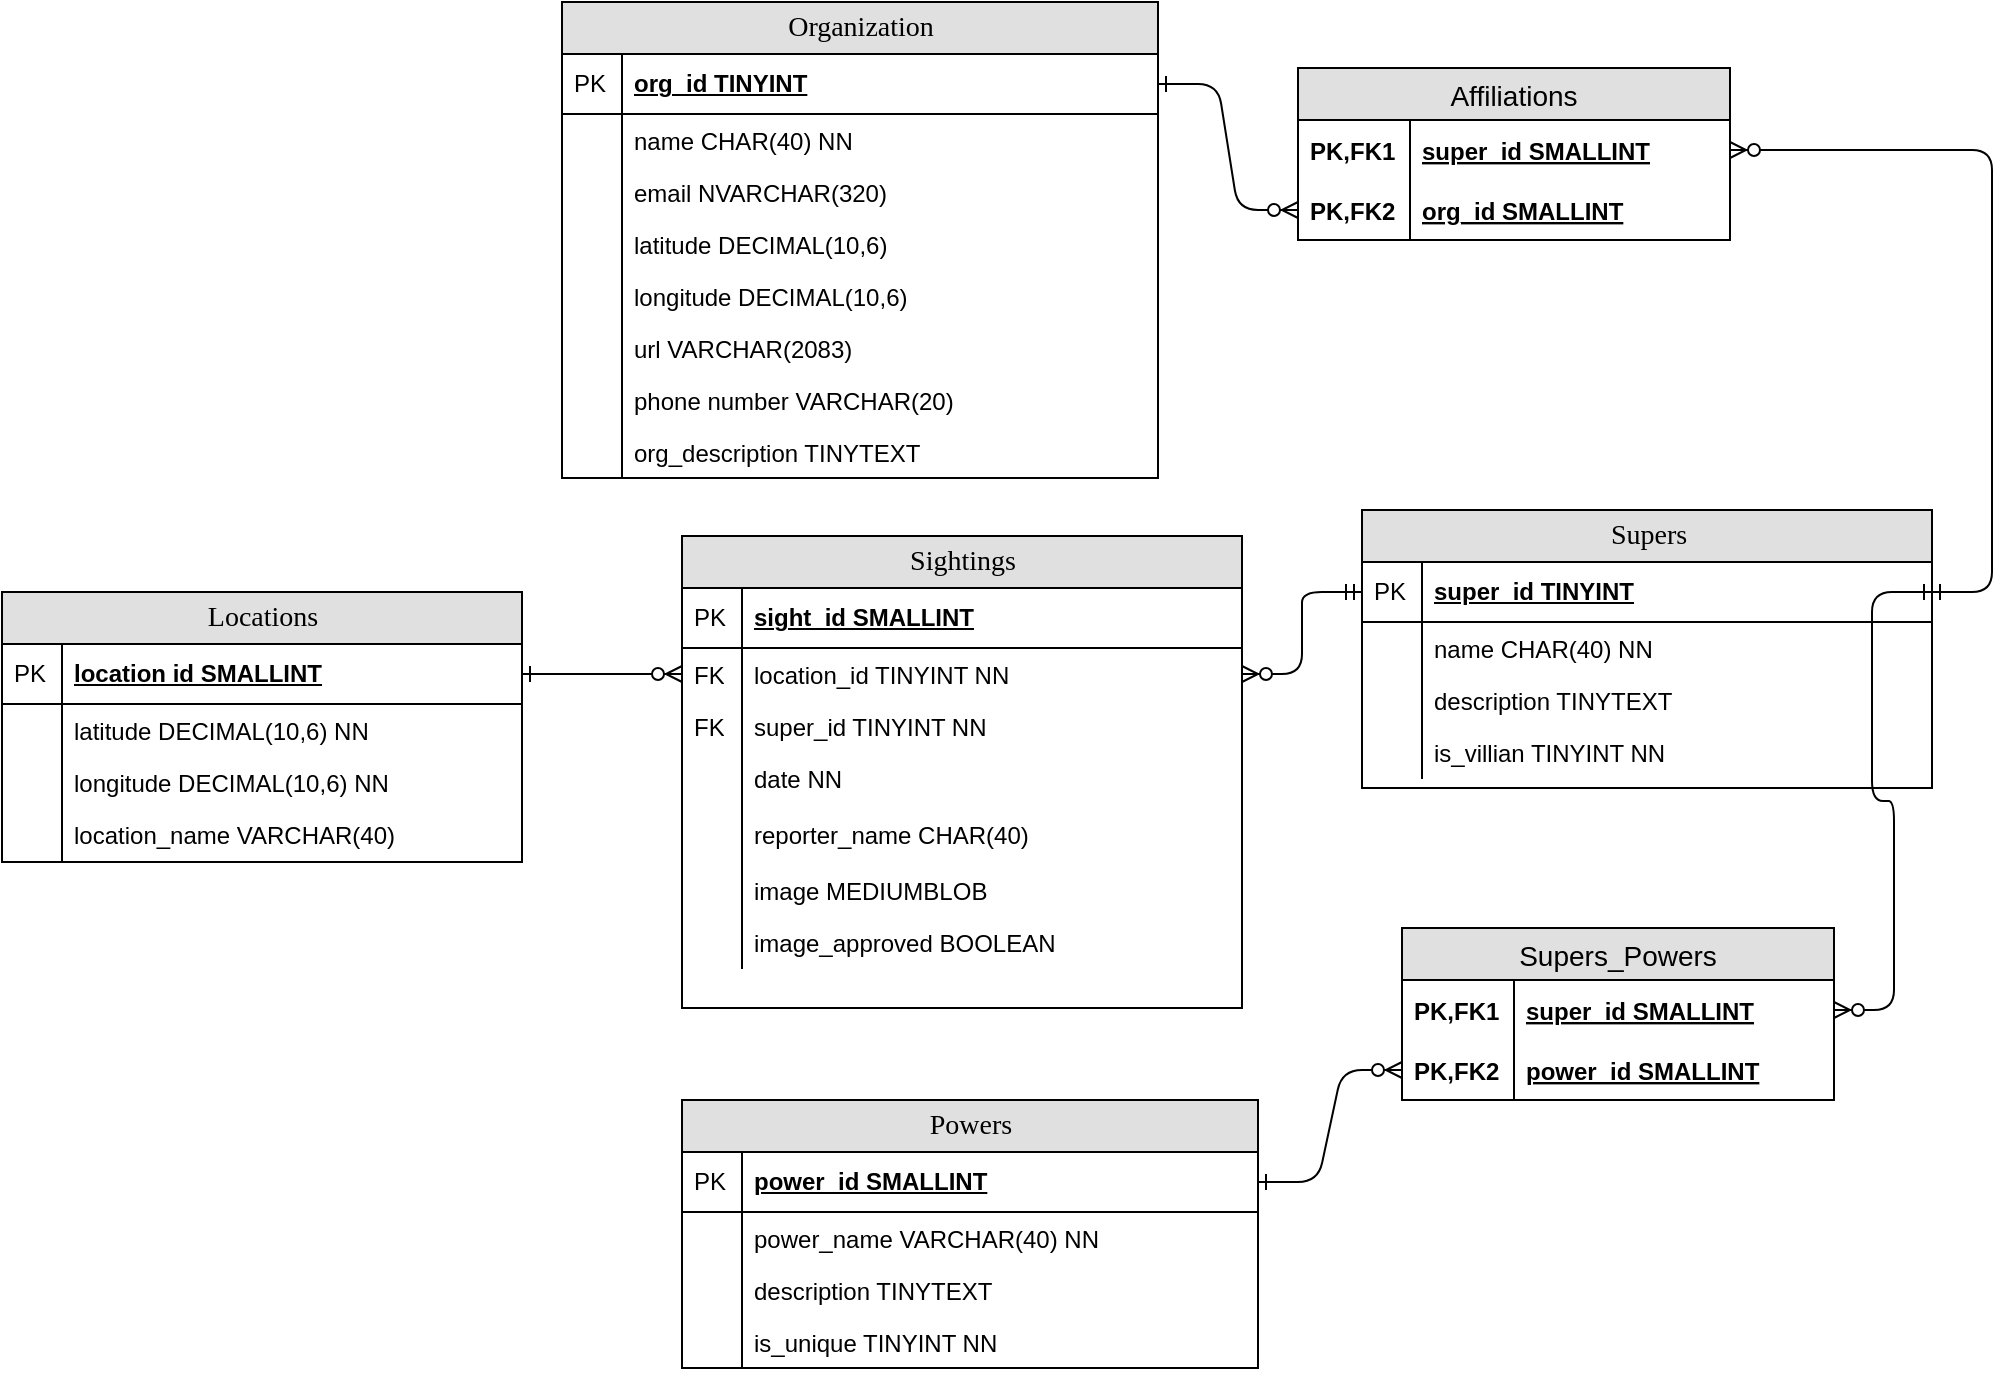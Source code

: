 <mxfile version="12.1.0" type="github" pages="1"><diagram name="Page-1" id="e56a1550-8fbb-45ad-956c-1786394a9013"><mxGraphModel dx="673" dy="410" grid="1" gridSize="10" guides="1" tooltips="1" connect="1" arrows="1" fold="1" page="1" pageScale="1" pageWidth="1100" pageHeight="850" background="#ffffff" math="0" shadow="0"><root><mxCell id="0"/><mxCell id="1" parent="0"/><mxCell id="lPYnelI1sP297a4ok-W2-129" value="Powers" style="swimlane;html=1;fontStyle=0;childLayout=stackLayout;horizontal=1;startSize=26;fillColor=#e0e0e0;horizontalStack=0;resizeParent=1;resizeLast=0;collapsible=1;marginBottom=0;swimlaneFillColor=#ffffff;align=center;rounded=0;shadow=0;comic=0;labelBackgroundColor=none;strokeColor=#000000;strokeWidth=1;fontFamily=Verdana;fontSize=14;fontColor=#000000;" parent="1" vertex="1"><mxGeometry x="370" y="576" width="288" height="134" as="geometry"/></mxCell><mxCell id="lPYnelI1sP297a4ok-W2-130" value="power_id SMALLINT" style="shape=partialRectangle;top=0;left=0;right=0;bottom=1;html=1;align=left;verticalAlign=middle;fillColor=none;spacingLeft=34;spacingRight=4;whiteSpace=wrap;overflow=hidden;rotatable=0;points=[[0,0.5],[1,0.5]];portConstraint=eastwest;dropTarget=0;fontStyle=5;" parent="lPYnelI1sP297a4ok-W2-129" vertex="1"><mxGeometry y="26" width="288" height="30" as="geometry"/></mxCell><mxCell id="lPYnelI1sP297a4ok-W2-131" value="PK" style="shape=partialRectangle;top=0;left=0;bottom=0;html=1;fillColor=none;align=left;verticalAlign=middle;spacingLeft=4;spacingRight=4;whiteSpace=wrap;overflow=hidden;rotatable=0;points=[];portConstraint=eastwest;part=1;" parent="lPYnelI1sP297a4ok-W2-130" vertex="1" connectable="0"><mxGeometry width="30" height="30" as="geometry"/></mxCell><mxCell id="lPYnelI1sP297a4ok-W2-132" value="power_name VARCHAR(40) NN" style="shape=partialRectangle;top=0;left=0;right=0;bottom=0;html=1;align=left;verticalAlign=top;fillColor=none;spacingLeft=34;spacingRight=4;whiteSpace=wrap;overflow=hidden;rotatable=0;points=[[0,0.5],[1,0.5]];portConstraint=eastwest;dropTarget=0;" parent="lPYnelI1sP297a4ok-W2-129" vertex="1"><mxGeometry y="56" width="288" height="26" as="geometry"/></mxCell><mxCell id="lPYnelI1sP297a4ok-W2-133" value="" style="shape=partialRectangle;top=0;left=0;bottom=0;html=1;fillColor=none;align=left;verticalAlign=top;spacingLeft=4;spacingRight=4;whiteSpace=wrap;overflow=hidden;rotatable=0;points=[];portConstraint=eastwest;part=1;" parent="lPYnelI1sP297a4ok-W2-132" vertex="1" connectable="0"><mxGeometry width="30" height="26" as="geometry"/></mxCell><mxCell id="lPYnelI1sP297a4ok-W2-134" value="description TINYTEXT" style="shape=partialRectangle;top=0;left=0;right=0;bottom=0;html=1;align=left;verticalAlign=top;fillColor=none;spacingLeft=34;spacingRight=4;whiteSpace=wrap;overflow=hidden;rotatable=0;points=[[0,0.5],[1,0.5]];portConstraint=eastwest;dropTarget=0;" parent="lPYnelI1sP297a4ok-W2-129" vertex="1"><mxGeometry y="82" width="288" height="26" as="geometry"/></mxCell><mxCell id="lPYnelI1sP297a4ok-W2-135" value="" style="shape=partialRectangle;top=0;left=0;bottom=0;html=1;fillColor=none;align=left;verticalAlign=top;spacingLeft=4;spacingRight=4;whiteSpace=wrap;overflow=hidden;rotatable=0;points=[];portConstraint=eastwest;part=1;" parent="lPYnelI1sP297a4ok-W2-134" vertex="1" connectable="0"><mxGeometry width="30" height="26" as="geometry"/></mxCell><mxCell id="lPYnelI1sP297a4ok-W2-145" value="is_unique TINYINT NN" style="shape=partialRectangle;top=0;left=0;right=0;bottom=0;html=1;align=left;verticalAlign=top;fillColor=none;spacingLeft=34;spacingRight=4;whiteSpace=wrap;overflow=hidden;rotatable=0;points=[[0,0.5],[1,0.5]];portConstraint=eastwest;dropTarget=0;" parent="lPYnelI1sP297a4ok-W2-129" vertex="1"><mxGeometry y="108" width="288" height="26" as="geometry"/></mxCell><mxCell id="lPYnelI1sP297a4ok-W2-146" value="" style="shape=partialRectangle;top=0;left=0;bottom=0;html=1;fillColor=none;align=left;verticalAlign=top;spacingLeft=4;spacingRight=4;whiteSpace=wrap;overflow=hidden;rotatable=0;points=[];portConstraint=eastwest;part=1;" parent="lPYnelI1sP297a4ok-W2-145" vertex="1" connectable="0"><mxGeometry width="30" height="26" as="geometry"/></mxCell><mxCell id="lPYnelI1sP297a4ok-W2-174" value="" style="edgeStyle=entityRelationEdgeStyle;fontSize=12;html=1;endArrow=ERzeroToMany;startArrow=ERone;entryX=0;entryY=0.5;entryDx=0;entryDy=0;startFill=0;" parent="1" source="lPYnelI1sP297a4ok-W2-130" target="nOPiPCUJZOPxGjUu0fA1-41" edge="1"><mxGeometry width="100" height="100" relative="1" as="geometry"><mxPoint x="740" y="1180" as="sourcePoint"/><mxPoint x="1088" y="440" as="targetPoint"/></mxGeometry></mxCell><mxCell id="lPYnelI1sP297a4ok-W2-249" value="Affiliations" style="swimlane;fontStyle=0;childLayout=stackLayout;horizontal=1;startSize=26;fillColor=#e0e0e0;horizontalStack=0;resizeParent=1;resizeParentMax=0;resizeLast=0;collapsible=1;marginBottom=0;swimlaneFillColor=#ffffff;align=center;fontSize=14;" parent="1" vertex="1"><mxGeometry x="678" y="60" width="216" height="86" as="geometry"/></mxCell><mxCell id="lPYnelI1sP297a4ok-W2-250" value="super_id SMALLINT" style="shape=partialRectangle;top=0;left=0;right=0;bottom=0;align=left;verticalAlign=middle;fillColor=none;spacingLeft=60;spacingRight=4;overflow=hidden;rotatable=0;points=[[0,0.5],[1,0.5]];portConstraint=eastwest;dropTarget=0;fontStyle=5;fontSize=12;" parent="lPYnelI1sP297a4ok-W2-249" vertex="1"><mxGeometry y="26" width="216" height="30" as="geometry"/></mxCell><mxCell id="lPYnelI1sP297a4ok-W2-251" value="PK,FK1" style="shape=partialRectangle;fontStyle=1;top=0;left=0;bottom=0;fillColor=none;align=left;verticalAlign=middle;spacingLeft=4;spacingRight=4;overflow=hidden;rotatable=0;points=[];portConstraint=eastwest;part=1;fontSize=12;" parent="lPYnelI1sP297a4ok-W2-250" vertex="1" connectable="0"><mxGeometry width="56" height="30" as="geometry"/></mxCell><mxCell id="lPYnelI1sP297a4ok-W2-252" value="org_id SMALLINT" style="shape=partialRectangle;top=0;left=0;right=0;bottom=1;align=left;verticalAlign=middle;fillColor=none;spacingLeft=60;spacingRight=4;overflow=hidden;rotatable=0;points=[[0,0.5],[1,0.5]];portConstraint=eastwest;dropTarget=0;fontStyle=5;fontSize=12;" parent="lPYnelI1sP297a4ok-W2-249" vertex="1"><mxGeometry y="56" width="216" height="30" as="geometry"/></mxCell><mxCell id="lPYnelI1sP297a4ok-W2-253" value="PK,FK2" style="shape=partialRectangle;fontStyle=1;top=0;left=0;bottom=0;fillColor=none;align=left;verticalAlign=middle;spacingLeft=4;spacingRight=4;overflow=hidden;rotatable=0;points=[];portConstraint=eastwest;part=1;fontSize=12;" parent="lPYnelI1sP297a4ok-W2-252" vertex="1" connectable="0"><mxGeometry width="56" height="30" as="geometry"/></mxCell><mxCell id="lPYnelI1sP297a4ok-W2-256" value="Locations" style="swimlane;html=1;fontStyle=0;childLayout=stackLayout;horizontal=1;startSize=26;fillColor=#e0e0e0;horizontalStack=0;resizeParent=1;resizeLast=0;collapsible=1;marginBottom=0;swimlaneFillColor=#ffffff;align=center;rounded=0;shadow=0;comic=0;labelBackgroundColor=none;strokeColor=#000000;strokeWidth=1;fontFamily=Verdana;fontSize=14;fontColor=#000000;" parent="1" vertex="1"><mxGeometry x="30" y="322" width="260" height="135" as="geometry"/></mxCell><mxCell id="lPYnelI1sP297a4ok-W2-257" value="&lt;span style=&quot;white-space: normal&quot;&gt;location id SMALLINT&lt;/span&gt;" style="shape=partialRectangle;top=0;left=0;right=0;bottom=1;html=1;align=left;verticalAlign=middle;fillColor=none;spacingLeft=34;spacingRight=4;whiteSpace=wrap;overflow=hidden;rotatable=0;points=[[0,0.5],[1,0.5]];portConstraint=eastwest;dropTarget=0;fontStyle=5;" parent="lPYnelI1sP297a4ok-W2-256" vertex="1"><mxGeometry y="26" width="260" height="30" as="geometry"/></mxCell><mxCell id="lPYnelI1sP297a4ok-W2-258" value="PK" style="shape=partialRectangle;top=0;left=0;bottom=0;html=1;fillColor=none;align=left;verticalAlign=middle;spacingLeft=4;spacingRight=4;whiteSpace=wrap;overflow=hidden;rotatable=0;points=[];portConstraint=eastwest;part=1;" parent="lPYnelI1sP297a4ok-W2-257" vertex="1" connectable="0"><mxGeometry width="30" height="30" as="geometry"/></mxCell><mxCell id="lPYnelI1sP297a4ok-W2-259" value="latitude DECIMAL(10,6) NN" style="shape=partialRectangle;top=0;left=0;right=0;bottom=0;html=1;align=left;verticalAlign=top;fillColor=none;spacingLeft=34;spacingRight=4;whiteSpace=wrap;overflow=hidden;rotatable=0;points=[[0,0.5],[1,0.5]];portConstraint=eastwest;dropTarget=0;" parent="lPYnelI1sP297a4ok-W2-256" vertex="1"><mxGeometry y="56" width="260" height="26" as="geometry"/></mxCell><mxCell id="lPYnelI1sP297a4ok-W2-260" value="" style="shape=partialRectangle;top=0;left=0;bottom=0;html=1;fillColor=none;align=left;verticalAlign=top;spacingLeft=4;spacingRight=4;whiteSpace=wrap;overflow=hidden;rotatable=0;points=[];portConstraint=eastwest;part=1;" parent="lPYnelI1sP297a4ok-W2-259" vertex="1" connectable="0"><mxGeometry width="30" height="26" as="geometry"/></mxCell><mxCell id="nOPiPCUJZOPxGjUu0fA1-1" value="longitude DECIMAL(10,6) NN" style="shape=partialRectangle;top=0;left=0;right=0;bottom=0;html=1;align=left;verticalAlign=top;fillColor=none;spacingLeft=34;spacingRight=4;whiteSpace=wrap;overflow=hidden;rotatable=0;points=[[0,0.5],[1,0.5]];portConstraint=eastwest;dropTarget=0;" parent="lPYnelI1sP297a4ok-W2-256" vertex="1"><mxGeometry y="82" width="260" height="26" as="geometry"/></mxCell><mxCell id="nOPiPCUJZOPxGjUu0fA1-2" value="" style="shape=partialRectangle;top=0;left=0;bottom=0;html=1;fillColor=none;align=left;verticalAlign=top;spacingLeft=4;spacingRight=4;whiteSpace=wrap;overflow=hidden;rotatable=0;points=[];portConstraint=eastwest;part=1;" parent="nOPiPCUJZOPxGjUu0fA1-1" vertex="1" connectable="0"><mxGeometry width="30" height="26" as="geometry"/></mxCell><mxCell id="nOPiPCUJZOPxGjUu0fA1-3" value="location_name VARCHAR(40)" style="shape=partialRectangle;top=0;left=0;right=0;bottom=0;html=1;align=left;verticalAlign=top;fillColor=none;spacingLeft=34;spacingRight=4;whiteSpace=wrap;overflow=hidden;rotatable=0;points=[[0,0.5],[1,0.5]];portConstraint=eastwest;dropTarget=0;" parent="lPYnelI1sP297a4ok-W2-256" vertex="1"><mxGeometry y="108" width="260" height="26" as="geometry"/></mxCell><mxCell id="nOPiPCUJZOPxGjUu0fA1-4" value="" style="shape=partialRectangle;top=0;left=0;bottom=0;html=1;fillColor=none;align=left;verticalAlign=top;spacingLeft=4;spacingRight=4;whiteSpace=wrap;overflow=hidden;rotatable=0;points=[];portConstraint=eastwest;part=1;" parent="nOPiPCUJZOPxGjUu0fA1-3" vertex="1" connectable="0"><mxGeometry width="30" height="26" as="geometry"/></mxCell><mxCell id="lPYnelI1sP297a4ok-W2-271" value="" style="edgeStyle=entityRelationEdgeStyle;fontSize=12;html=1;endArrow=ERmandOne;startArrow=ERzeroToMany;exitX=1;exitY=0.5;exitDx=0;exitDy=0;entryX=0;entryY=0.5;entryDx=0;entryDy=0;endFill=0;startFill=1;" parent="1" source="nOPiPCUJZOPxGjUu0fA1-12" target="nOPiPCUJZOPxGjUu0fA1-24" edge="1"><mxGeometry width="100" height="100" relative="1" as="geometry"><mxPoint x="820" y="270" as="sourcePoint"/><mxPoint x="870" y="340" as="targetPoint"/></mxGeometry></mxCell><mxCell id="lPYnelI1sP297a4ok-W2-272" value="" style="edgeStyle=entityRelationEdgeStyle;fontSize=12;html=1;endArrow=ERzeroToMany;startArrow=ERone;exitX=1;exitY=0.5;exitDx=0;exitDy=0;entryX=0;entryY=0.5;entryDx=0;entryDy=0;startFill=0;" parent="1" source="lPYnelI1sP297a4ok-W2-257" target="nOPiPCUJZOPxGjUu0fA1-12" edge="1"><mxGeometry width="100" height="100" relative="1" as="geometry"><mxPoint x="272.222" y="582" as="sourcePoint"/><mxPoint x="372.222" y="482" as="targetPoint"/></mxGeometry></mxCell><mxCell id="nOPiPCUJZOPxGjUu0fA1-9" value="Sightings" style="swimlane;html=1;fontStyle=0;childLayout=stackLayout;horizontal=1;startSize=26;fillColor=#e0e0e0;horizontalStack=0;resizeParent=1;resizeLast=0;collapsible=1;marginBottom=0;swimlaneFillColor=#ffffff;align=center;rounded=0;shadow=0;comic=0;labelBackgroundColor=none;strokeColor=#000000;strokeWidth=1;fontFamily=Verdana;fontSize=14;fontColor=#000000;" parent="1" vertex="1"><mxGeometry x="370" y="294" width="280" height="236" as="geometry"/></mxCell><mxCell id="nOPiPCUJZOPxGjUu0fA1-10" value="&lt;span style=&quot;white-space: normal&quot;&gt;sight_id SMALLINT&lt;/span&gt;" style="shape=partialRectangle;top=0;left=0;right=0;bottom=1;html=1;align=left;verticalAlign=middle;fillColor=none;spacingLeft=34;spacingRight=4;whiteSpace=wrap;overflow=hidden;rotatable=0;points=[[0,0.5],[1,0.5]];portConstraint=eastwest;dropTarget=0;fontStyle=5;" parent="nOPiPCUJZOPxGjUu0fA1-9" vertex="1"><mxGeometry y="26" width="280" height="30" as="geometry"/></mxCell><mxCell id="nOPiPCUJZOPxGjUu0fA1-11" value="PK" style="shape=partialRectangle;top=0;left=0;bottom=0;html=1;fillColor=none;align=left;verticalAlign=middle;spacingLeft=4;spacingRight=4;whiteSpace=wrap;overflow=hidden;rotatable=0;points=[];portConstraint=eastwest;part=1;" parent="nOPiPCUJZOPxGjUu0fA1-10" vertex="1" connectable="0"><mxGeometry width="30" height="30" as="geometry"/></mxCell><mxCell id="nOPiPCUJZOPxGjUu0fA1-12" value="location_id TINYINT NN" style="shape=partialRectangle;top=0;left=0;right=0;bottom=0;html=1;align=left;verticalAlign=top;fillColor=none;spacingLeft=34;spacingRight=4;whiteSpace=wrap;overflow=hidden;rotatable=0;points=[[0,0.5],[1,0.5]];portConstraint=eastwest;dropTarget=0;" parent="nOPiPCUJZOPxGjUu0fA1-9" vertex="1"><mxGeometry y="56" width="280" height="26" as="geometry"/></mxCell><mxCell id="nOPiPCUJZOPxGjUu0fA1-13" value="FK" style="shape=partialRectangle;top=0;left=0;bottom=0;html=1;fillColor=none;align=left;verticalAlign=top;spacingLeft=4;spacingRight=4;whiteSpace=wrap;overflow=hidden;rotatable=0;points=[];portConstraint=eastwest;part=1;" parent="nOPiPCUJZOPxGjUu0fA1-12" vertex="1" connectable="0"><mxGeometry width="30" height="26" as="geometry"/></mxCell><mxCell id="nOPiPCUJZOPxGjUu0fA1-19" value="super_id TINYINT NN" style="shape=partialRectangle;top=0;left=0;right=0;bottom=0;html=1;align=left;verticalAlign=top;fillColor=none;spacingLeft=34;spacingRight=4;whiteSpace=wrap;overflow=hidden;rotatable=0;points=[[0,0.5],[1,0.5]];portConstraint=eastwest;dropTarget=0;" parent="nOPiPCUJZOPxGjUu0fA1-9" vertex="1"><mxGeometry y="82" width="280" height="26" as="geometry"/></mxCell><mxCell id="nOPiPCUJZOPxGjUu0fA1-20" value="FK" style="shape=partialRectangle;top=0;left=0;bottom=0;html=1;fillColor=none;align=left;verticalAlign=top;spacingLeft=4;spacingRight=4;whiteSpace=wrap;overflow=hidden;rotatable=0;points=[];portConstraint=eastwest;part=1;" parent="nOPiPCUJZOPxGjUu0fA1-19" vertex="1" connectable="0"><mxGeometry width="30" height="26" as="geometry"/></mxCell><mxCell id="nOPiPCUJZOPxGjUu0fA1-16" value="date NN" style="shape=partialRectangle;top=0;left=0;right=0;bottom=0;html=1;align=left;verticalAlign=top;fillColor=none;spacingLeft=34;spacingRight=4;whiteSpace=wrap;overflow=hidden;rotatable=0;points=[[0,0.5],[1,0.5]];portConstraint=eastwest;dropTarget=0;" parent="nOPiPCUJZOPxGjUu0fA1-9" vertex="1"><mxGeometry y="108" width="280" height="28" as="geometry"/></mxCell><mxCell id="nOPiPCUJZOPxGjUu0fA1-17" value="" style="shape=partialRectangle;top=0;left=0;bottom=0;html=1;fillColor=none;align=left;verticalAlign=top;spacingLeft=4;spacingRight=4;whiteSpace=wrap;overflow=hidden;rotatable=0;points=[];portConstraint=eastwest;part=1;" parent="nOPiPCUJZOPxGjUu0fA1-16" vertex="1" connectable="0"><mxGeometry width="30" height="28" as="geometry"/></mxCell><mxCell id="nOPiPCUJZOPxGjUu0fA1-21" value="reporter_name CHAR(40)" style="shape=partialRectangle;top=0;left=0;right=0;bottom=0;html=1;align=left;verticalAlign=top;fillColor=none;spacingLeft=34;spacingRight=4;whiteSpace=wrap;overflow=hidden;rotatable=0;points=[[0,0.5],[1,0.5]];portConstraint=eastwest;dropTarget=0;" parent="nOPiPCUJZOPxGjUu0fA1-9" vertex="1"><mxGeometry y="136" width="280" height="28" as="geometry"/></mxCell><mxCell id="nOPiPCUJZOPxGjUu0fA1-22" value="" style="shape=partialRectangle;top=0;left=0;bottom=0;html=1;fillColor=none;align=left;verticalAlign=top;spacingLeft=4;spacingRight=4;whiteSpace=wrap;overflow=hidden;rotatable=0;points=[];portConstraint=eastwest;part=1;" parent="nOPiPCUJZOPxGjUu0fA1-21" vertex="1" connectable="0"><mxGeometry width="30" height="28" as="geometry"/></mxCell><mxCell id="p43oskrmgWo0f_76-5iR-2" value="image MEDIUMBLOB&lt;span style=&quot;font-family: &amp;#34;helvetica&amp;#34; , &amp;#34;arial&amp;#34; , sans-serif ; font-size: 0px ; white-space: nowrap&quot;&gt;%3CmxGraphModel%3E%3Croot%3E%3CmxCell%20id%3D%220%22%2F%3E%3CmxCell%20id%3D%221%22%20parent%3D%220%22%2F%3E%3CmxCell%20id%3D%222%22%20value%3D%22image_approved%20TINYINT%26amp%3Bnbsp%3B%22%20style%3D%22shape%3DpartialRectangle%3Btop%3D0%3Bleft%3D0%3Bright%3D0%3Bbottom%3D0%3Bhtml%3D1%3Balign%3Dleft%3BverticalAlign%3Dtop%3BfillColor%3Dnone%3BspacingLeft%3D34%3BspacingRight%3D4%3BwhiteSpace%3Dwrap%3Boverflow%3Dhidden%3Brotatable%3D0%3Bpoints%3D%5B%5B0%2C0.5%5D%2C%5B1%2C0.5%5D%5D%3BportConstraint%3Deastwest%3BdropTarget%3D0%3B%22%20vertex%3D%221%22%20parent%3D%221%22%3E%3CmxGeometry%20x%3D%22370%22%20y%3D%22456%22%20width%3D%22280%22%20height%3D%2228%22%20as%3D%22geometry%22%2F%3E%3C%2FmxCell%3E%3CmxCell%20id%3D%223%22%20value%3D%22%22%20style%3D%22shape%3DpartialRectangle%3Btop%3D0%3Bleft%3D0%3Bbottom%3D0%3Bhtml%3D1%3BfillColor%3Dnone%3Balign%3Dleft%3BverticalAlign%3Dtop%3BspacingLeft%3D4%3BspacingRight%3D4%3BwhiteSpace%3Dwrap%3Boverflow%3Dhidden%3Brotatable%3D0%3Bpoints%3D%5B%5D%3BportConstraint%3Deastwest%3Bpart%3D1%3B%22%20vertex%3D%221%22%20connectable%3D%220%22%20parent%3D%222%22%3E%3CmxGeometry%20width%3D%2230%22%20height%3D%2228%22%20as%3D%22geometry%22%2F%3E%3C%2FmxCell%3E%3C%2Froot%3E%3C%2FmxGraphModel%3E&lt;/span&gt;" style="shape=partialRectangle;top=0;left=0;right=0;bottom=0;html=1;align=left;verticalAlign=top;fillColor=none;spacingLeft=34;spacingRight=4;whiteSpace=wrap;overflow=hidden;rotatable=0;points=[[0,0.5],[1,0.5]];portConstraint=eastwest;dropTarget=0;" vertex="1" parent="nOPiPCUJZOPxGjUu0fA1-9"><mxGeometry y="164" width="280" height="26" as="geometry"/></mxCell><mxCell id="p43oskrmgWo0f_76-5iR-3" value="" style="shape=partialRectangle;top=0;left=0;bottom=0;html=1;fillColor=none;align=left;verticalAlign=top;spacingLeft=4;spacingRight=4;whiteSpace=wrap;overflow=hidden;rotatable=0;points=[];portConstraint=eastwest;part=1;" vertex="1" connectable="0" parent="p43oskrmgWo0f_76-5iR-2"><mxGeometry width="30" height="26" as="geometry"/></mxCell><mxCell id="p43oskrmgWo0f_76-5iR-4" value="image_approved BOOLEAN" style="shape=partialRectangle;top=0;left=0;right=0;bottom=0;html=1;align=left;verticalAlign=top;fillColor=none;spacingLeft=34;spacingRight=4;whiteSpace=wrap;overflow=hidden;rotatable=0;points=[[0,0.5],[1,0.5]];portConstraint=eastwest;dropTarget=0;" vertex="1" parent="nOPiPCUJZOPxGjUu0fA1-9"><mxGeometry y="190" width="280" height="26" as="geometry"/></mxCell><mxCell id="p43oskrmgWo0f_76-5iR-5" value="" style="shape=partialRectangle;top=0;left=0;bottom=0;html=1;fillColor=none;align=left;verticalAlign=top;spacingLeft=4;spacingRight=4;whiteSpace=wrap;overflow=hidden;rotatable=0;points=[];portConstraint=eastwest;part=1;" vertex="1" connectable="0" parent="p43oskrmgWo0f_76-5iR-4"><mxGeometry width="30" height="26" as="geometry"/></mxCell><mxCell id="nOPiPCUJZOPxGjUu0fA1-23" value="Supers" style="swimlane;html=1;fontStyle=0;childLayout=stackLayout;horizontal=1;startSize=26;fillColor=#e0e0e0;horizontalStack=0;resizeParent=1;resizeLast=0;collapsible=1;marginBottom=0;swimlaneFillColor=#ffffff;align=center;rounded=0;shadow=0;comic=0;labelBackgroundColor=none;strokeColor=#000000;strokeWidth=1;fontFamily=Verdana;fontSize=14;fontColor=#000000;" parent="1" vertex="1"><mxGeometry x="710" y="281" width="285" height="139" as="geometry"/></mxCell><mxCell id="nOPiPCUJZOPxGjUu0fA1-24" value="super_id TINYINT" style="shape=partialRectangle;top=0;left=0;right=0;bottom=1;html=1;align=left;verticalAlign=middle;fillColor=none;spacingLeft=34;spacingRight=4;whiteSpace=wrap;overflow=hidden;rotatable=0;points=[[0,0.5],[1,0.5]];portConstraint=eastwest;dropTarget=0;fontStyle=5;" parent="nOPiPCUJZOPxGjUu0fA1-23" vertex="1"><mxGeometry y="26" width="285" height="30" as="geometry"/></mxCell><mxCell id="nOPiPCUJZOPxGjUu0fA1-25" value="PK" style="shape=partialRectangle;top=0;left=0;bottom=0;html=1;fillColor=none;align=left;verticalAlign=middle;spacingLeft=4;spacingRight=4;whiteSpace=wrap;overflow=hidden;rotatable=0;points=[];portConstraint=eastwest;part=1;" parent="nOPiPCUJZOPxGjUu0fA1-24" vertex="1" connectable="0"><mxGeometry width="30" height="30" as="geometry"/></mxCell><mxCell id="nOPiPCUJZOPxGjUu0fA1-26" value="name CHAR(40) NN" style="shape=partialRectangle;top=0;left=0;right=0;bottom=0;html=1;align=left;verticalAlign=top;fillColor=none;spacingLeft=34;spacingRight=4;whiteSpace=wrap;overflow=hidden;rotatable=0;points=[[0,0.5],[1,0.5]];portConstraint=eastwest;dropTarget=0;" parent="nOPiPCUJZOPxGjUu0fA1-23" vertex="1"><mxGeometry y="56" width="285" height="26" as="geometry"/></mxCell><mxCell id="nOPiPCUJZOPxGjUu0fA1-27" value="" style="shape=partialRectangle;top=0;left=0;bottom=0;html=1;fillColor=none;align=left;verticalAlign=top;spacingLeft=4;spacingRight=4;whiteSpace=wrap;overflow=hidden;rotatable=0;points=[];portConstraint=eastwest;part=1;" parent="nOPiPCUJZOPxGjUu0fA1-26" vertex="1" connectable="0"><mxGeometry width="30" height="26" as="geometry"/></mxCell><mxCell id="nOPiPCUJZOPxGjUu0fA1-32" value="description TINYTEXT&amp;nbsp;" style="shape=partialRectangle;top=0;left=0;right=0;bottom=0;html=1;align=left;verticalAlign=top;fillColor=none;spacingLeft=34;spacingRight=4;whiteSpace=wrap;overflow=hidden;rotatable=0;points=[[0,0.5],[1,0.5]];portConstraint=eastwest;dropTarget=0;" parent="nOPiPCUJZOPxGjUu0fA1-23" vertex="1"><mxGeometry y="82" width="285" height="26" as="geometry"/></mxCell><mxCell id="nOPiPCUJZOPxGjUu0fA1-33" value="" style="shape=partialRectangle;top=0;left=0;bottom=0;html=1;fillColor=none;align=left;verticalAlign=top;spacingLeft=4;spacingRight=4;whiteSpace=wrap;overflow=hidden;rotatable=0;points=[];portConstraint=eastwest;part=1;" parent="nOPiPCUJZOPxGjUu0fA1-32" vertex="1" connectable="0"><mxGeometry width="30" height="26" as="geometry"/></mxCell><mxCell id="nOPiPCUJZOPxGjUu0fA1-34" value="is_villian TINYINT NN" style="shape=partialRectangle;top=0;left=0;right=0;bottom=0;html=1;align=left;verticalAlign=top;fillColor=none;spacingLeft=34;spacingRight=4;whiteSpace=wrap;overflow=hidden;rotatable=0;points=[[0,0.5],[1,0.5]];portConstraint=eastwest;dropTarget=0;" parent="nOPiPCUJZOPxGjUu0fA1-23" vertex="1"><mxGeometry y="108" width="285" height="26" as="geometry"/></mxCell><mxCell id="nOPiPCUJZOPxGjUu0fA1-35" value="" style="shape=partialRectangle;top=0;left=0;bottom=0;html=1;fillColor=none;align=left;verticalAlign=top;spacingLeft=4;spacingRight=4;whiteSpace=wrap;overflow=hidden;rotatable=0;points=[];portConstraint=eastwest;part=1;" parent="nOPiPCUJZOPxGjUu0fA1-34" vertex="1" connectable="0"><mxGeometry width="30" height="26" as="geometry"/></mxCell><mxCell id="nOPiPCUJZOPxGjUu0fA1-38" value="Supers_Powers" style="swimlane;fontStyle=0;childLayout=stackLayout;horizontal=1;startSize=26;fillColor=#e0e0e0;horizontalStack=0;resizeParent=1;resizeParentMax=0;resizeLast=0;collapsible=1;marginBottom=0;swimlaneFillColor=#ffffff;align=center;fontSize=14;" parent="1" vertex="1"><mxGeometry x="730" y="490" width="216" height="86" as="geometry"/></mxCell><mxCell id="nOPiPCUJZOPxGjUu0fA1-39" value="super_id SMALLINT" style="shape=partialRectangle;top=0;left=0;right=0;bottom=0;align=left;verticalAlign=middle;fillColor=none;spacingLeft=60;spacingRight=4;overflow=hidden;rotatable=0;points=[[0,0.5],[1,0.5]];portConstraint=eastwest;dropTarget=0;fontStyle=5;fontSize=12;" parent="nOPiPCUJZOPxGjUu0fA1-38" vertex="1"><mxGeometry y="26" width="216" height="30" as="geometry"/></mxCell><mxCell id="nOPiPCUJZOPxGjUu0fA1-40" value="PK,FK1" style="shape=partialRectangle;fontStyle=1;top=0;left=0;bottom=0;fillColor=none;align=left;verticalAlign=middle;spacingLeft=4;spacingRight=4;overflow=hidden;rotatable=0;points=[];portConstraint=eastwest;part=1;fontSize=12;" parent="nOPiPCUJZOPxGjUu0fA1-39" vertex="1" connectable="0"><mxGeometry width="56" height="30" as="geometry"/></mxCell><mxCell id="nOPiPCUJZOPxGjUu0fA1-41" value="power_id SMALLINT" style="shape=partialRectangle;top=0;left=0;right=0;bottom=1;align=left;verticalAlign=middle;fillColor=none;spacingLeft=60;spacingRight=4;overflow=hidden;rotatable=0;points=[[0,0.5],[1,0.5]];portConstraint=eastwest;dropTarget=0;fontStyle=5;fontSize=12;" parent="nOPiPCUJZOPxGjUu0fA1-38" vertex="1"><mxGeometry y="56" width="216" height="30" as="geometry"/></mxCell><mxCell id="nOPiPCUJZOPxGjUu0fA1-42" value="PK,FK2" style="shape=partialRectangle;fontStyle=1;top=0;left=0;bottom=0;fillColor=none;align=left;verticalAlign=middle;spacingLeft=4;spacingRight=4;overflow=hidden;rotatable=0;points=[];portConstraint=eastwest;part=1;fontSize=12;" parent="nOPiPCUJZOPxGjUu0fA1-41" vertex="1" connectable="0"><mxGeometry width="56" height="30" as="geometry"/></mxCell><mxCell id="nOPiPCUJZOPxGjUu0fA1-43" value="" style="edgeStyle=entityRelationEdgeStyle;fontSize=12;html=1;endArrow=ERzeroToMany;startArrow=ERone;exitX=1;exitY=0.5;exitDx=0;exitDy=0;startFill=0;" parent="1" source="nOPiPCUJZOPxGjUu0fA1-24" target="nOPiPCUJZOPxGjUu0fA1-39" edge="1"><mxGeometry width="100" height="100" relative="1" as="geometry"><mxPoint x="1094" y="742" as="sourcePoint"/><mxPoint x="1080" y="390" as="targetPoint"/></mxGeometry></mxCell><mxCell id="nOPiPCUJZOPxGjUu0fA1-47" value="" style="edgeStyle=entityRelationEdgeStyle;fontSize=12;html=1;endArrow=ERzeroToMany;startArrow=ERone;startFill=0;" parent="1" source="nOPiPCUJZOPxGjUu0fA1-24" target="lPYnelI1sP297a4ok-W2-250" edge="1"><mxGeometry width="100" height="100" relative="1" as="geometry"><mxPoint x="1019.571" y="281.714" as="sourcePoint"/><mxPoint x="970" y="490" as="targetPoint"/></mxGeometry></mxCell><mxCell id="nOPiPCUJZOPxGjUu0fA1-48" value="Organization" style="swimlane;html=1;fontStyle=0;childLayout=stackLayout;horizontal=1;startSize=26;fillColor=#e0e0e0;horizontalStack=0;resizeParent=1;resizeLast=0;collapsible=1;marginBottom=0;swimlaneFillColor=#ffffff;align=center;rounded=0;shadow=0;comic=0;labelBackgroundColor=none;strokeColor=#000000;strokeWidth=1;fontFamily=Verdana;fontSize=14;fontColor=#000000;" parent="1" vertex="1"><mxGeometry x="310" y="27" width="298" height="238" as="geometry"/></mxCell><mxCell id="nOPiPCUJZOPxGjUu0fA1-49" value="org_id TINYINT" style="shape=partialRectangle;top=0;left=0;right=0;bottom=1;html=1;align=left;verticalAlign=middle;fillColor=none;spacingLeft=34;spacingRight=4;whiteSpace=wrap;overflow=hidden;rotatable=0;points=[[0,0.5],[1,0.5]];portConstraint=eastwest;dropTarget=0;fontStyle=5;" parent="nOPiPCUJZOPxGjUu0fA1-48" vertex="1"><mxGeometry y="26" width="298" height="30" as="geometry"/></mxCell><mxCell id="nOPiPCUJZOPxGjUu0fA1-50" value="PK" style="shape=partialRectangle;top=0;left=0;bottom=0;html=1;fillColor=none;align=left;verticalAlign=middle;spacingLeft=4;spacingRight=4;whiteSpace=wrap;overflow=hidden;rotatable=0;points=[];portConstraint=eastwest;part=1;" parent="nOPiPCUJZOPxGjUu0fA1-49" vertex="1" connectable="0"><mxGeometry width="30" height="30" as="geometry"/></mxCell><mxCell id="nOPiPCUJZOPxGjUu0fA1-51" value="name CHAR(40) NN" style="shape=partialRectangle;top=0;left=0;right=0;bottom=0;html=1;align=left;verticalAlign=top;fillColor=none;spacingLeft=34;spacingRight=4;whiteSpace=wrap;overflow=hidden;rotatable=0;points=[[0,0.5],[1,0.5]];portConstraint=eastwest;dropTarget=0;" parent="nOPiPCUJZOPxGjUu0fA1-48" vertex="1"><mxGeometry y="56" width="298" height="26" as="geometry"/></mxCell><mxCell id="nOPiPCUJZOPxGjUu0fA1-52" value="" style="shape=partialRectangle;top=0;left=0;bottom=0;html=1;fillColor=none;align=left;verticalAlign=top;spacingLeft=4;spacingRight=4;whiteSpace=wrap;overflow=hidden;rotatable=0;points=[];portConstraint=eastwest;part=1;" parent="nOPiPCUJZOPxGjUu0fA1-51" vertex="1" connectable="0"><mxGeometry width="30" height="26" as="geometry"/></mxCell><mxCell id="nOPiPCUJZOPxGjUu0fA1-53" value="email NVARCHAR(320)" style="shape=partialRectangle;top=0;left=0;right=0;bottom=0;html=1;align=left;verticalAlign=top;fillColor=none;spacingLeft=34;spacingRight=4;whiteSpace=wrap;overflow=hidden;rotatable=0;points=[[0,0.5],[1,0.5]];portConstraint=eastwest;dropTarget=0;" parent="nOPiPCUJZOPxGjUu0fA1-48" vertex="1"><mxGeometry y="82" width="298" height="26" as="geometry"/></mxCell><mxCell id="nOPiPCUJZOPxGjUu0fA1-54" value="" style="shape=partialRectangle;top=0;left=0;bottom=0;html=1;fillColor=none;align=left;verticalAlign=top;spacingLeft=4;spacingRight=4;whiteSpace=wrap;overflow=hidden;rotatable=0;points=[];portConstraint=eastwest;part=1;" parent="nOPiPCUJZOPxGjUu0fA1-53" vertex="1" connectable="0"><mxGeometry width="30" height="26" as="geometry"/></mxCell><mxCell id="nOPiPCUJZOPxGjUu0fA1-59" value="latitude DECIMAL(10,6)" style="shape=partialRectangle;top=0;left=0;right=0;bottom=0;html=1;align=left;verticalAlign=top;fillColor=none;spacingLeft=34;spacingRight=4;whiteSpace=wrap;overflow=hidden;rotatable=0;points=[[0,0.5],[1,0.5]];portConstraint=eastwest;dropTarget=0;" parent="nOPiPCUJZOPxGjUu0fA1-48" vertex="1"><mxGeometry y="108" width="298" height="26" as="geometry"/></mxCell><mxCell id="nOPiPCUJZOPxGjUu0fA1-60" value="" style="shape=partialRectangle;top=0;left=0;bottom=0;html=1;fillColor=none;align=left;verticalAlign=top;spacingLeft=4;spacingRight=4;whiteSpace=wrap;overflow=hidden;rotatable=0;points=[];portConstraint=eastwest;part=1;" parent="nOPiPCUJZOPxGjUu0fA1-59" vertex="1" connectable="0"><mxGeometry width="30" height="26" as="geometry"/></mxCell><mxCell id="nOPiPCUJZOPxGjUu0fA1-61" value="longitude DECIMAL(10,6)" style="shape=partialRectangle;top=0;left=0;right=0;bottom=0;html=1;align=left;verticalAlign=top;fillColor=none;spacingLeft=34;spacingRight=4;whiteSpace=wrap;overflow=hidden;rotatable=0;points=[[0,0.5],[1,0.5]];portConstraint=eastwest;dropTarget=0;" parent="nOPiPCUJZOPxGjUu0fA1-48" vertex="1"><mxGeometry y="134" width="298" height="26" as="geometry"/></mxCell><mxCell id="nOPiPCUJZOPxGjUu0fA1-62" value="" style="shape=partialRectangle;top=0;left=0;bottom=0;html=1;fillColor=none;align=left;verticalAlign=top;spacingLeft=4;spacingRight=4;whiteSpace=wrap;overflow=hidden;rotatable=0;points=[];portConstraint=eastwest;part=1;" parent="nOPiPCUJZOPxGjUu0fA1-61" vertex="1" connectable="0"><mxGeometry width="30" height="26" as="geometry"/></mxCell><mxCell id="nOPiPCUJZOPxGjUu0fA1-55" value="url VARCHAR(2083)" style="shape=partialRectangle;top=0;left=0;right=0;bottom=0;html=1;align=left;verticalAlign=top;fillColor=none;spacingLeft=34;spacingRight=4;whiteSpace=wrap;overflow=hidden;rotatable=0;points=[[0,0.5],[1,0.5]];portConstraint=eastwest;dropTarget=0;" parent="nOPiPCUJZOPxGjUu0fA1-48" vertex="1"><mxGeometry y="160" width="298" height="26" as="geometry"/></mxCell><mxCell id="nOPiPCUJZOPxGjUu0fA1-56" value="" style="shape=partialRectangle;top=0;left=0;bottom=0;html=1;fillColor=none;align=left;verticalAlign=top;spacingLeft=4;spacingRight=4;whiteSpace=wrap;overflow=hidden;rotatable=0;points=[];portConstraint=eastwest;part=1;" parent="nOPiPCUJZOPxGjUu0fA1-55" vertex="1" connectable="0"><mxGeometry width="30" height="26" as="geometry"/></mxCell><mxCell id="nOPiPCUJZOPxGjUu0fA1-57" value="phone number VARCHAR(20)&amp;nbsp;" style="shape=partialRectangle;top=0;left=0;right=0;bottom=0;html=1;align=left;verticalAlign=top;fillColor=none;spacingLeft=34;spacingRight=4;whiteSpace=wrap;overflow=hidden;rotatable=0;points=[[0,0.5],[1,0.5]];portConstraint=eastwest;dropTarget=0;" parent="nOPiPCUJZOPxGjUu0fA1-48" vertex="1"><mxGeometry y="186" width="298" height="26" as="geometry"/></mxCell><mxCell id="nOPiPCUJZOPxGjUu0fA1-58" value="" style="shape=partialRectangle;top=0;left=0;bottom=0;html=1;fillColor=none;align=left;verticalAlign=top;spacingLeft=4;spacingRight=4;whiteSpace=wrap;overflow=hidden;rotatable=0;points=[];portConstraint=eastwest;part=1;" parent="nOPiPCUJZOPxGjUu0fA1-57" vertex="1" connectable="0"><mxGeometry width="30" height="26" as="geometry"/></mxCell><mxCell id="nOPiPCUJZOPxGjUu0fA1-63" value="org_description TINYTEXT" style="shape=partialRectangle;top=0;left=0;right=0;bottom=0;html=1;align=left;verticalAlign=top;fillColor=none;spacingLeft=34;spacingRight=4;whiteSpace=wrap;overflow=hidden;rotatable=0;points=[[0,0.5],[1,0.5]];portConstraint=eastwest;dropTarget=0;" parent="nOPiPCUJZOPxGjUu0fA1-48" vertex="1"><mxGeometry y="212" width="298" height="26" as="geometry"/></mxCell><mxCell id="nOPiPCUJZOPxGjUu0fA1-64" value="" style="shape=partialRectangle;top=0;left=0;bottom=0;html=1;fillColor=none;align=left;verticalAlign=top;spacingLeft=4;spacingRight=4;whiteSpace=wrap;overflow=hidden;rotatable=0;points=[];portConstraint=eastwest;part=1;" parent="nOPiPCUJZOPxGjUu0fA1-63" vertex="1" connectable="0"><mxGeometry width="30" height="26" as="geometry"/></mxCell><mxCell id="nOPiPCUJZOPxGjUu0fA1-66" value="" style="edgeStyle=entityRelationEdgeStyle;fontSize=12;html=1;endArrow=ERzeroToMany;startArrow=ERone;exitX=1;exitY=0.5;exitDx=0;exitDy=0;entryX=0;entryY=0.5;entryDx=0;entryDy=0;startFill=0;" parent="1" source="nOPiPCUJZOPxGjUu0fA1-49" target="lPYnelI1sP297a4ok-W2-252" edge="1"><mxGeometry width="100" height="100" relative="1" as="geometry"><mxPoint x="669.857" y="211.429" as="sourcePoint"/><mxPoint x="749.857" y="211.429" as="targetPoint"/></mxGeometry></mxCell></root></mxGraphModel></diagram></mxfile>